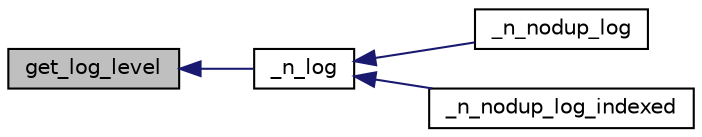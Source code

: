 digraph G
{
  edge [fontname="Helvetica",fontsize="10",labelfontname="Helvetica",labelfontsize="10"];
  node [fontname="Helvetica",fontsize="10",shape=record];
  rankdir=LR;
  Node1 [label="get_log_level",height=0.2,width=0.4,color="black", fillcolor="grey75", style="filled" fontcolor="black"];
  Node1 -> Node2 [dir=back,color="midnightblue",fontsize="10",style="solid",fontname="Helvetica"];
  Node2 [label="_n_log",height=0.2,width=0.4,color="black", fillcolor="white", style="filled",URL="$n__log_8c.html#afbbbfcb9063b9f1454a499dbf98f7a56",tooltip="Logging function. log( level , const char *format , ... ) is a macro around _log."];
  Node2 -> Node3 [dir=back,color="midnightblue",fontsize="10",style="solid",fontname="Helvetica"];
  Node3 [label="_n_nodup_log",height=0.2,width=0.4,color="black", fillcolor="white", style="filled",URL="$n__nodup__log_8c.html#a650828539395216dd2f4f28da5131c42",tooltip="Logging function. log( level , const char *format , ... ) is a macro around _log."];
  Node2 -> Node4 [dir=back,color="midnightblue",fontsize="10",style="solid",fontname="Helvetica"];
  Node4 [label="_n_nodup_log_indexed",height=0.2,width=0.4,color="black", fillcolor="white", style="filled",URL="$n__nodup__log_8c.html#acbf9e2a1400ab6f00a30186d9a5c4683",tooltip="Logging function. log( level , const char *format , ... ) is a macro around _log."];
}
